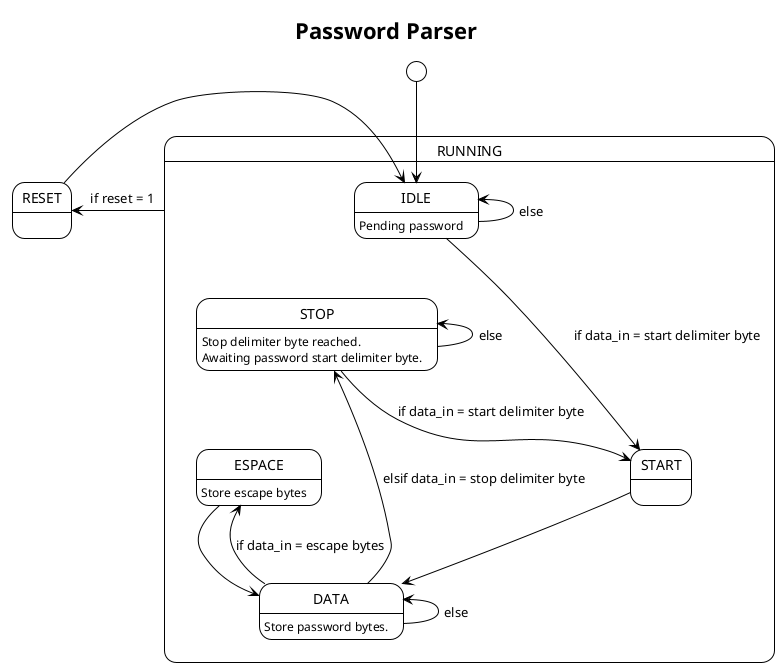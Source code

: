 @startuml
!theme plain

skin rose

title Password Parser

state RUNNING {
IDLE:Pending password
STOP:Stop delimiter byte reached.\nAwaiting password start delimiter byte.
START:
ESPACE:Store escape bytes
DATA:Store password bytes.
  IDLE <- IDLE: else
  IDLE ---> START:if data_in = start delimiter byte
  STOP --> START: if data_in = start delimiter byte
  STOP <- STOP: else
  START --> DATA
  ESPACE -> DATA
  DATA -u-> ESPACE: if data_in = escape bytes 
  DATA -u-> STOP: elsif data_in = stop delimiter byte
  DATA <-u- DATA: else
}
[*] --> IDLE

RESET:
RUNNING -l-> RESET: if reset = 1
RESET -l-> IDLE
@enduml